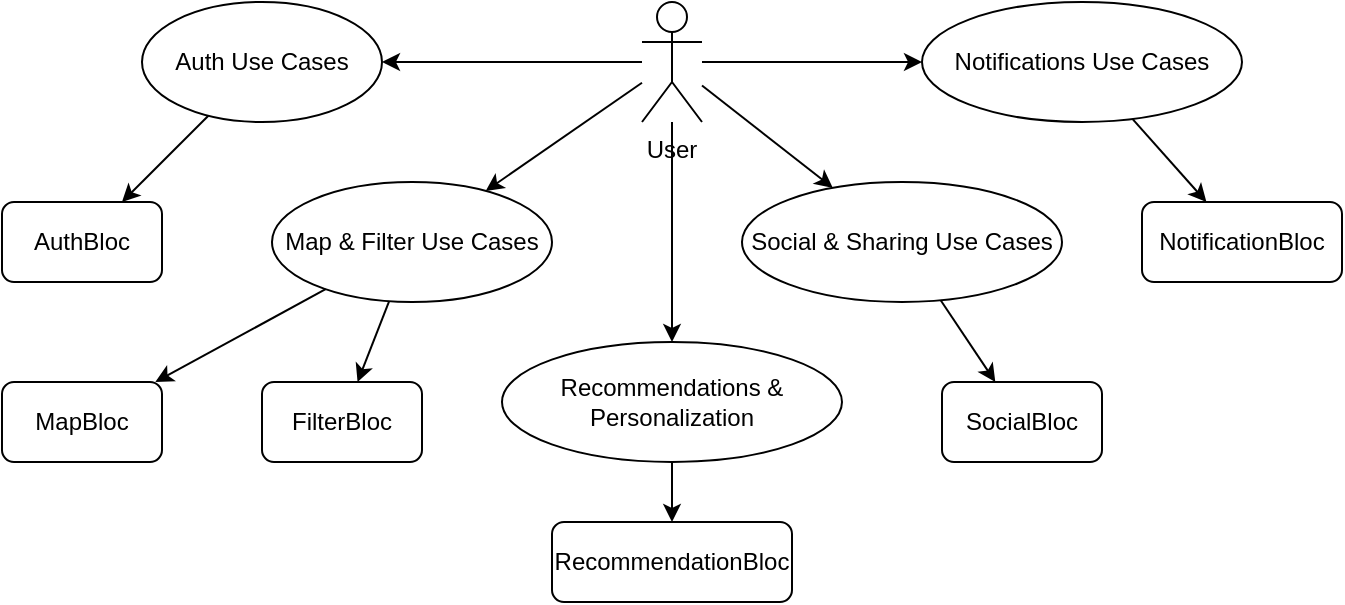 <mxfile version="25.0.3">
  <diagram name="Page-1" id="QhFoAhCEf31Zws0QHOex">
    <mxGraphModel dx="1644" dy="547" grid="1" gridSize="10" guides="1" tooltips="1" connect="1" arrows="1" fold="1" page="1" pageScale="1" pageWidth="850" pageHeight="1100" math="0" shadow="0">
      <root>
        <mxCell id="0" />
        <mxCell id="1" parent="0" />
        <mxCell id="actorUser" value="User" style="shape=umlActor;verticalLabelPosition=bottom;verticalAlign=top;" vertex="1" parent="1">
          <mxGeometry x="40" y="210" width="30" height="60" as="geometry" />
        </mxCell>
        <mxCell id="useCaseAuth" value="Auth Use Cases" style="ellipse;whiteSpace=wrap;html=1;aspect=fixed;" vertex="1" parent="1">
          <mxGeometry x="-210" y="210" width="120" height="60" as="geometry" />
        </mxCell>
        <mxCell id="useCaseMapFilter" value="Map &amp; Filter Use Cases" style="ellipse;whiteSpace=wrap;html=1;aspect=fixed;" vertex="1" parent="1">
          <mxGeometry x="-145" y="300" width="140" height="60" as="geometry" />
        </mxCell>
        <mxCell id="useCaseNotifications" value="Notifications Use Cases" style="ellipse;whiteSpace=wrap;html=1;aspect=fixed;" vertex="1" parent="1">
          <mxGeometry x="180" y="210" width="160" height="60" as="geometry" />
        </mxCell>
        <mxCell id="useCaseSocial" value="Social &amp; Sharing Use Cases" style="ellipse;whiteSpace=wrap;html=1;aspect=fixed;" vertex="1" parent="1">
          <mxGeometry x="90" y="300" width="160" height="60" as="geometry" />
        </mxCell>
        <mxCell id="useCaseRecomm" value="Recommendations &amp; Personalization" style="ellipse;whiteSpace=wrap;html=1;aspect=fixed;" vertex="1" parent="1">
          <mxGeometry x="-30" y="380" width="170" height="60" as="geometry" />
        </mxCell>
        <mxCell id="blocAuth" value="AuthBloc" style="rounded=1;whiteSpace=wrap;html=1;" vertex="1" parent="1">
          <mxGeometry x="-280" y="310" width="80" height="40" as="geometry" />
        </mxCell>
        <mxCell id="blocMap" value="MapBloc" style="rounded=1;whiteSpace=wrap;html=1;" vertex="1" parent="1">
          <mxGeometry x="-280" y="400" width="80" height="40" as="geometry" />
        </mxCell>
        <mxCell id="blocFilter" value="FilterBloc" style="rounded=1;whiteSpace=wrap;html=1;" vertex="1" parent="1">
          <mxGeometry x="-150" y="400" width="80" height="40" as="geometry" />
        </mxCell>
        <mxCell id="blocNotification" value="NotificationBloc" style="rounded=1;whiteSpace=wrap;html=1;" vertex="1" parent="1">
          <mxGeometry x="290" y="310" width="100" height="40" as="geometry" />
        </mxCell>
        <mxCell id="blocSocial" value="SocialBloc" style="rounded=1;whiteSpace=wrap;html=1;" vertex="1" parent="1">
          <mxGeometry x="190" y="400" width="80" height="40" as="geometry" />
        </mxCell>
        <mxCell id="blocRecomm" value="RecommendationBloc" style="rounded=1;whiteSpace=wrap;html=1;" vertex="1" parent="1">
          <mxGeometry x="-5" y="470" width="120" height="40" as="geometry" />
        </mxCell>
        <mxCell id="edgeUserAuth" edge="1" parent="1" source="actorUser" target="useCaseAuth">
          <mxGeometry relative="1" as="geometry" />
        </mxCell>
        <mxCell id="edgeUserMapFilter" edge="1" parent="1" source="actorUser" target="useCaseMapFilter">
          <mxGeometry relative="1" as="geometry" />
        </mxCell>
        <mxCell id="edgeUserNotifications" edge="1" parent="1" source="actorUser" target="useCaseNotifications">
          <mxGeometry relative="1" as="geometry" />
        </mxCell>
        <mxCell id="edgeUserSocial" edge="1" parent="1" source="actorUser" target="useCaseSocial">
          <mxGeometry relative="1" as="geometry" />
        </mxCell>
        <mxCell id="edgeUserRecomm" edge="1" parent="1" source="actorUser" target="useCaseRecomm">
          <mxGeometry relative="1" as="geometry" />
        </mxCell>
        <mxCell id="edgeAuthBloc" edge="1" parent="1" source="useCaseAuth" target="blocAuth">
          <mxGeometry relative="1" as="geometry" />
        </mxCell>
        <mxCell id="edgeMapBloc" edge="1" parent="1" source="useCaseMapFilter" target="blocMap">
          <mxGeometry relative="1" as="geometry" />
        </mxCell>
        <mxCell id="edgeFilterBloc" edge="1" parent="1" source="useCaseMapFilter" target="blocFilter">
          <mxGeometry relative="1" as="geometry" />
        </mxCell>
        <mxCell id="edgeNotificationBloc" edge="1" parent="1" source="useCaseNotifications" target="blocNotification">
          <mxGeometry relative="1" as="geometry" />
        </mxCell>
        <mxCell id="edgeSocialBloc" edge="1" parent="1" source="useCaseSocial" target="blocSocial">
          <mxGeometry relative="1" as="geometry" />
        </mxCell>
        <mxCell id="edgeRecommBloc" edge="1" parent="1" source="useCaseRecomm" target="blocRecomm">
          <mxGeometry relative="1" as="geometry" />
        </mxCell>
      </root>
    </mxGraphModel>
  </diagram>
</mxfile>
